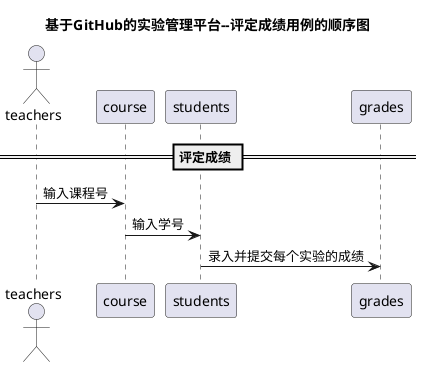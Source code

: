 @startuml
title 基于GitHub的实验管理平台--评定成绩用例的顺序图
actor teachers
== 评定成绩 ==
teachers -> course : 输入课程号
course -> students : 输入学号
students -> grades : 录入并提交每个实验的成绩
@enduml
